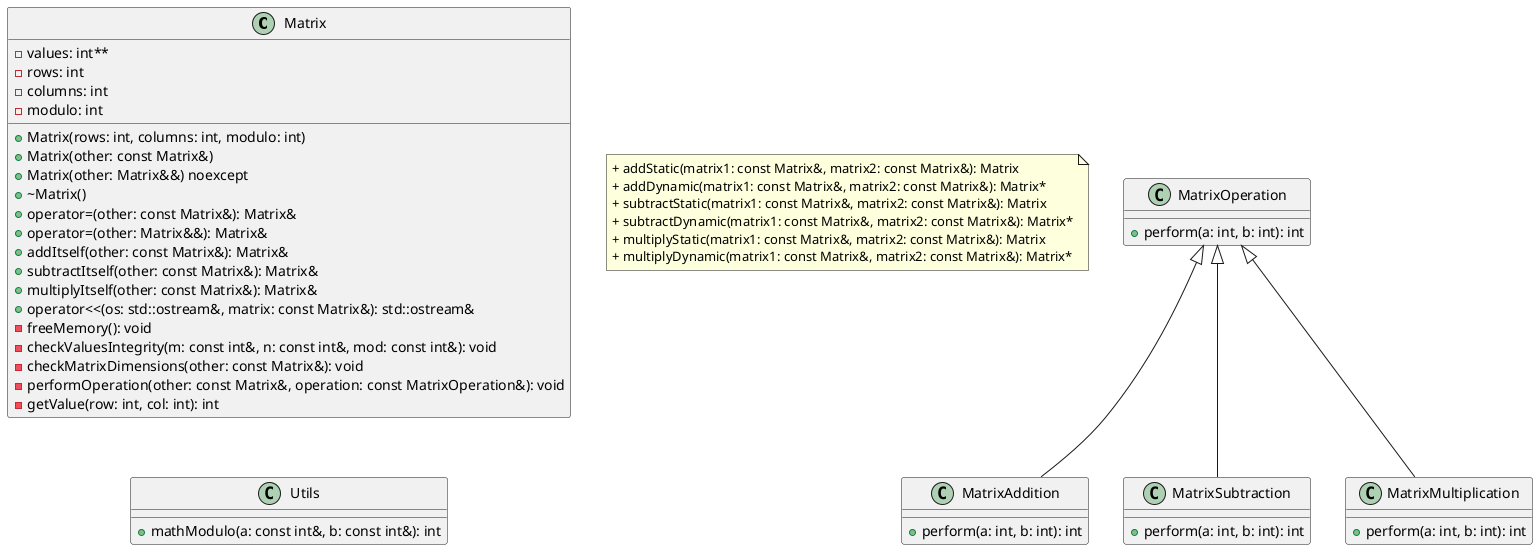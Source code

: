 @startuml

class Matrix {
    - values: int**
    - rows: int
    - columns: int
    - modulo: int
    + Matrix(rows: int, columns: int, modulo: int)
    + Matrix(other: const Matrix&)
    + Matrix(other: Matrix&&) noexcept
    + ~Matrix()
    + operator=(other: const Matrix&): Matrix&
    + operator=(other: Matrix&&): Matrix&
    + addItself(other: const Matrix&): Matrix&
    + subtractItself(other: const Matrix&): Matrix&
    + multiplyItself(other: const Matrix&): Matrix&
    + operator<<(os: std::ostream&, matrix: const Matrix&): std::ostream&
    - freeMemory(): void
    - checkValuesIntegrity(m: const int&, n: const int&, mod: const int&): void
    - checkMatrixDimensions(other: const Matrix&): void
    - performOperation(other: const Matrix&, operation: const MatrixOperation&): void
    - getValue(row: int, col: int): int
}

class MatrixOperation {
    + perform(a: int, b: int): int
}

class MatrixAddition {
    + perform(a: int, b: int): int
}

class MatrixSubtraction {
    + perform(a: int, b: int): int
}

class MatrixMultiplication {
    + perform(a: int, b: int): int
}


note "+ addStatic(matrix1: const Matrix&, matrix2: const Matrix&): Matrix\n+ addDynamic(matrix1: const Matrix&, matrix2: const Matrix&): Matrix*\n+ subtractStatic(matrix1: const Matrix&, matrix2: const Matrix&): Matrix\n+ subtractDynamic(matrix1: const Matrix&, matrix2: const Matrix&): Matrix*\n+ multiplyStatic(matrix1: const Matrix&, matrix2: const Matrix&): Matrix\n+ multiplyDynamic(matrix1: const Matrix&, matrix2: const Matrix&): Matrix*" as NoteName


class Utils {
    + mathModulo(a: const int&, b: const int&): int
}

MatrixOperation <|-- MatrixAddition
MatrixOperation <|-- MatrixSubtraction
MatrixOperation <|-- MatrixMultiplication

@enduml
